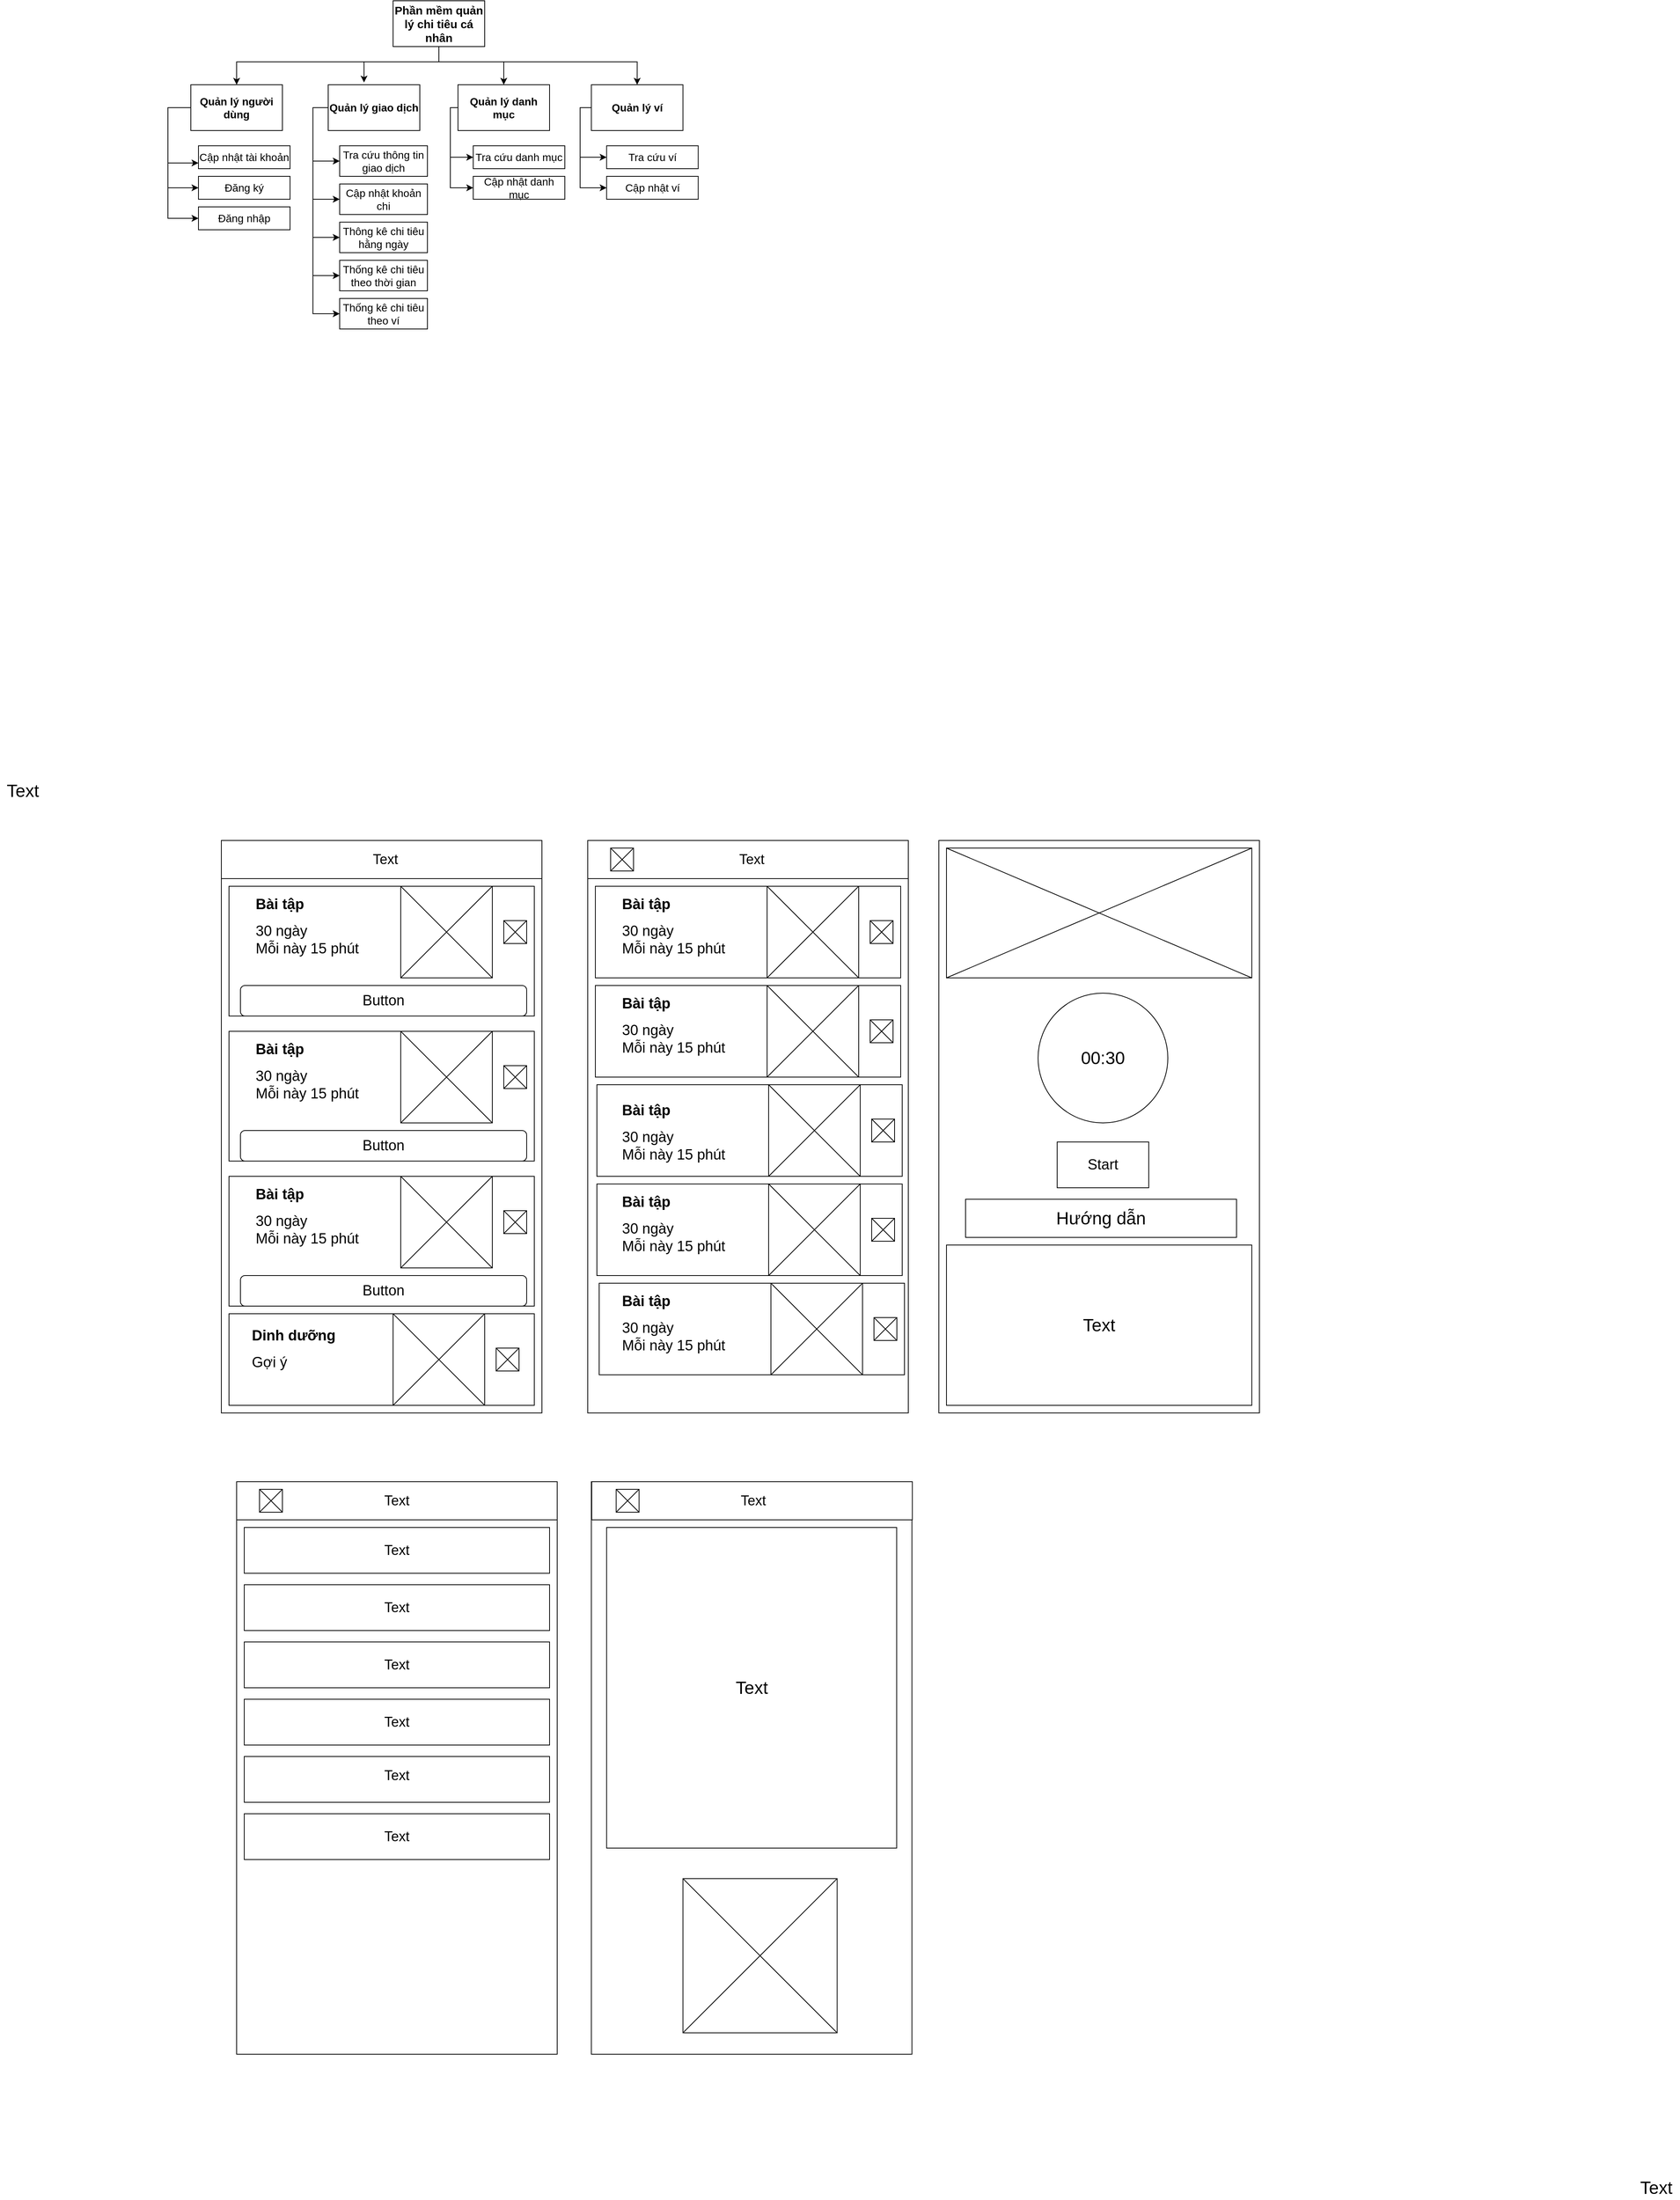 <mxfile version="17.2.4" type="device"><diagram id="yZ_tfCyjGc-lddw6htJc" name="Page-1"><mxGraphModel dx="1632" dy="1647" grid="1" gridSize="10" guides="1" tooltips="1" connect="1" arrows="1" fold="1" page="1" pageScale="1" pageWidth="850" pageHeight="1100" math="0" shadow="0"><root><mxCell id="0"/><mxCell id="1" parent="0"/><mxCell id="Lrq0rqrSYBqQj-hiAq4w-29" value="" style="rounded=0;whiteSpace=wrap;html=1;fontSize=19;" parent="1" vertex="1"><mxGeometry x="150" y="70" width="260" height="240" as="geometry"/></mxCell><mxCell id="Lrq0rqrSYBqQj-hiAq4w-1" value="" style="rounded=0;whiteSpace=wrap;html=1;" parent="1" vertex="1"><mxGeometry x="130" y="10" width="420" height="750" as="geometry"/></mxCell><mxCell id="Lrq0rqrSYBqQj-hiAq4w-30" value="" style="rounded=0;whiteSpace=wrap;html=1;fontSize=19;" parent="1" vertex="1"><mxGeometry x="140" y="70" width="400" height="170" as="geometry"/></mxCell><mxCell id="Lrq0rqrSYBqQj-hiAq4w-3" value="" style="rounded=0;whiteSpace=wrap;html=1;" parent="1" vertex="1"><mxGeometry x="130" y="10" width="420" height="50" as="geometry"/></mxCell><mxCell id="Lrq0rqrSYBqQj-hiAq4w-4" value="Text" style="text;html=1;strokeColor=none;fillColor=none;align=center;verticalAlign=middle;whiteSpace=wrap;rounded=0;fontSize=18;" parent="1" vertex="1"><mxGeometry x="300" y="20" width="90" height="30" as="geometry"/></mxCell><mxCell id="Lrq0rqrSYBqQj-hiAq4w-5" value="" style="whiteSpace=wrap;html=1;aspect=fixed;fontSize=18;" parent="1" vertex="1"><mxGeometry x="365" y="70" width="120" height="120" as="geometry"/></mxCell><mxCell id="Lrq0rqrSYBqQj-hiAq4w-6" value="" style="endArrow=none;html=1;rounded=0;fontSize=18;entryX=0;entryY=0;entryDx=0;entryDy=0;exitX=1;exitY=1;exitDx=0;exitDy=0;" parent="1" source="Lrq0rqrSYBqQj-hiAq4w-5" target="Lrq0rqrSYBqQj-hiAq4w-5" edge="1"><mxGeometry width="50" height="50" relative="1" as="geometry"><mxPoint x="310" y="370" as="sourcePoint"/><mxPoint x="360" y="320" as="targetPoint"/></mxGeometry></mxCell><mxCell id="Lrq0rqrSYBqQj-hiAq4w-7" value="" style="endArrow=none;html=1;rounded=0;fontSize=18;entryX=1;entryY=0;entryDx=0;entryDy=0;exitX=0;exitY=1;exitDx=0;exitDy=0;" parent="1" source="Lrq0rqrSYBqQj-hiAq4w-5" target="Lrq0rqrSYBqQj-hiAq4w-5" edge="1"><mxGeometry width="50" height="50" relative="1" as="geometry"><mxPoint x="310" y="370" as="sourcePoint"/><mxPoint x="360" y="320" as="targetPoint"/></mxGeometry></mxCell><mxCell id="Lrq0rqrSYBqQj-hiAq4w-8" value="" style="whiteSpace=wrap;html=1;aspect=fixed;fontSize=18;" parent="1" vertex="1"><mxGeometry x="500" y="115" width="30" height="30" as="geometry"/></mxCell><mxCell id="Lrq0rqrSYBqQj-hiAq4w-9" value="" style="endArrow=none;html=1;rounded=0;fontSize=18;entryX=0;entryY=0;entryDx=0;entryDy=0;exitX=1;exitY=1;exitDx=0;exitDy=0;" parent="1" source="Lrq0rqrSYBqQj-hiAq4w-8" target="Lrq0rqrSYBqQj-hiAq4w-8" edge="1"><mxGeometry width="50" height="50" relative="1" as="geometry"><mxPoint x="310" y="370" as="sourcePoint"/><mxPoint x="360" y="320" as="targetPoint"/></mxGeometry></mxCell><mxCell id="Lrq0rqrSYBqQj-hiAq4w-10" value="" style="endArrow=none;html=1;rounded=0;fontSize=18;entryX=1;entryY=0;entryDx=0;entryDy=0;exitX=0;exitY=1;exitDx=0;exitDy=0;" parent="1" source="Lrq0rqrSYBqQj-hiAq4w-8" target="Lrq0rqrSYBqQj-hiAq4w-8" edge="1"><mxGeometry width="50" height="50" relative="1" as="geometry"><mxPoint x="520" y="140" as="sourcePoint"/><mxPoint x="360" y="320" as="targetPoint"/></mxGeometry></mxCell><mxCell id="Lrq0rqrSYBqQj-hiAq4w-11" value="&lt;h1 style=&quot;font-size: 19px;&quot;&gt;&lt;span style=&quot;font-size: 19px;&quot;&gt;Bài tập&lt;/span&gt;&lt;/h1&gt;&lt;div style=&quot;font-size: 19px;&quot;&gt;&lt;font style=&quot;font-size: 19px;&quot;&gt;30 ngày&lt;/font&gt;&lt;/div&gt;&lt;div style=&quot;font-size: 19px;&quot;&gt;&lt;font style=&quot;font-size: 19px;&quot;&gt;Mỗi này 15 phút&lt;/font&gt;&lt;/div&gt;" style="text;html=1;strokeColor=none;fillColor=none;spacing=5;spacingTop=-20;whiteSpace=wrap;overflow=hidden;rounded=0;fontSize=19;" parent="1" vertex="1"><mxGeometry x="170" y="80" width="350" height="140" as="geometry"/></mxCell><mxCell id="Lrq0rqrSYBqQj-hiAq4w-28" value="Button" style="rounded=1;whiteSpace=wrap;html=1;fontSize=19;" parent="1" vertex="1"><mxGeometry x="155" y="200" width="375" height="40" as="geometry"/></mxCell><mxCell id="Lrq0rqrSYBqQj-hiAq4w-31" value="" style="rounded=0;whiteSpace=wrap;html=1;fontSize=19;" parent="1" vertex="1"><mxGeometry x="140" y="260" width="400" height="170" as="geometry"/></mxCell><mxCell id="Lrq0rqrSYBqQj-hiAq4w-32" value="" style="whiteSpace=wrap;html=1;aspect=fixed;fontSize=18;" parent="1" vertex="1"><mxGeometry x="365" y="260" width="120" height="120" as="geometry"/></mxCell><mxCell id="Lrq0rqrSYBqQj-hiAq4w-33" value="" style="endArrow=none;html=1;rounded=0;fontSize=18;entryX=0;entryY=0;entryDx=0;entryDy=0;exitX=1;exitY=1;exitDx=0;exitDy=0;" parent="1" source="Lrq0rqrSYBqQj-hiAq4w-32" target="Lrq0rqrSYBqQj-hiAq4w-32" edge="1"><mxGeometry width="50" height="50" relative="1" as="geometry"><mxPoint x="310" y="560" as="sourcePoint"/><mxPoint x="360" y="510" as="targetPoint"/></mxGeometry></mxCell><mxCell id="Lrq0rqrSYBqQj-hiAq4w-34" value="" style="endArrow=none;html=1;rounded=0;fontSize=18;entryX=1;entryY=0;entryDx=0;entryDy=0;exitX=0;exitY=1;exitDx=0;exitDy=0;" parent="1" source="Lrq0rqrSYBqQj-hiAq4w-32" target="Lrq0rqrSYBqQj-hiAq4w-32" edge="1"><mxGeometry width="50" height="50" relative="1" as="geometry"><mxPoint x="310" y="560" as="sourcePoint"/><mxPoint x="360" y="510" as="targetPoint"/></mxGeometry></mxCell><mxCell id="Lrq0rqrSYBqQj-hiAq4w-35" value="" style="whiteSpace=wrap;html=1;aspect=fixed;fontSize=18;" parent="1" vertex="1"><mxGeometry x="500" y="305" width="30" height="30" as="geometry"/></mxCell><mxCell id="Lrq0rqrSYBqQj-hiAq4w-36" value="" style="endArrow=none;html=1;rounded=0;fontSize=18;entryX=0;entryY=0;entryDx=0;entryDy=0;exitX=1;exitY=1;exitDx=0;exitDy=0;" parent="1" source="Lrq0rqrSYBqQj-hiAq4w-35" target="Lrq0rqrSYBqQj-hiAq4w-35" edge="1"><mxGeometry width="50" height="50" relative="1" as="geometry"><mxPoint x="310" y="560" as="sourcePoint"/><mxPoint x="360" y="510" as="targetPoint"/></mxGeometry></mxCell><mxCell id="Lrq0rqrSYBqQj-hiAq4w-37" value="" style="endArrow=none;html=1;rounded=0;fontSize=18;entryX=1;entryY=0;entryDx=0;entryDy=0;exitX=0;exitY=1;exitDx=0;exitDy=0;" parent="1" source="Lrq0rqrSYBqQj-hiAq4w-35" target="Lrq0rqrSYBqQj-hiAq4w-35" edge="1"><mxGeometry width="50" height="50" relative="1" as="geometry"><mxPoint x="520" y="330" as="sourcePoint"/><mxPoint x="360" y="510" as="targetPoint"/></mxGeometry></mxCell><mxCell id="Lrq0rqrSYBqQj-hiAq4w-38" value="&lt;h1 style=&quot;font-size: 19px;&quot;&gt;&lt;span style=&quot;font-size: 19px;&quot;&gt;Bài tập&lt;/span&gt;&lt;/h1&gt;&lt;div style=&quot;font-size: 19px;&quot;&gt;&lt;font style=&quot;font-size: 19px;&quot;&gt;30 ngày&lt;/font&gt;&lt;/div&gt;&lt;div style=&quot;font-size: 19px;&quot;&gt;&lt;font style=&quot;font-size: 19px;&quot;&gt;Mỗi này 15 phút&lt;/font&gt;&lt;/div&gt;" style="text;html=1;strokeColor=none;fillColor=none;spacing=5;spacingTop=-20;whiteSpace=wrap;overflow=hidden;rounded=0;fontSize=19;" parent="1" vertex="1"><mxGeometry x="170" y="270" width="350" height="140" as="geometry"/></mxCell><mxCell id="Lrq0rqrSYBqQj-hiAq4w-39" value="Button" style="rounded=1;whiteSpace=wrap;html=1;fontSize=19;" parent="1" vertex="1"><mxGeometry x="155" y="390" width="375" height="40" as="geometry"/></mxCell><mxCell id="Lrq0rqrSYBqQj-hiAq4w-49" value="" style="rounded=0;whiteSpace=wrap;html=1;fontSize=19;" parent="1" vertex="1"><mxGeometry x="140" y="450" width="400" height="170" as="geometry"/></mxCell><mxCell id="Lrq0rqrSYBqQj-hiAq4w-50" value="" style="whiteSpace=wrap;html=1;aspect=fixed;fontSize=18;" parent="1" vertex="1"><mxGeometry x="365" y="450" width="120" height="120" as="geometry"/></mxCell><mxCell id="Lrq0rqrSYBqQj-hiAq4w-51" value="" style="endArrow=none;html=1;rounded=0;fontSize=18;entryX=0;entryY=0;entryDx=0;entryDy=0;exitX=1;exitY=1;exitDx=0;exitDy=0;" parent="1" source="Lrq0rqrSYBqQj-hiAq4w-50" target="Lrq0rqrSYBqQj-hiAq4w-50" edge="1"><mxGeometry width="50" height="50" relative="1" as="geometry"><mxPoint x="310" y="750" as="sourcePoint"/><mxPoint x="360" y="700" as="targetPoint"/></mxGeometry></mxCell><mxCell id="Lrq0rqrSYBqQj-hiAq4w-52" value="" style="endArrow=none;html=1;rounded=0;fontSize=18;entryX=1;entryY=0;entryDx=0;entryDy=0;exitX=0;exitY=1;exitDx=0;exitDy=0;" parent="1" source="Lrq0rqrSYBqQj-hiAq4w-50" target="Lrq0rqrSYBqQj-hiAq4w-50" edge="1"><mxGeometry width="50" height="50" relative="1" as="geometry"><mxPoint x="310" y="750" as="sourcePoint"/><mxPoint x="360" y="700" as="targetPoint"/></mxGeometry></mxCell><mxCell id="Lrq0rqrSYBqQj-hiAq4w-53" value="" style="whiteSpace=wrap;html=1;aspect=fixed;fontSize=18;" parent="1" vertex="1"><mxGeometry x="500" y="495" width="30" height="30" as="geometry"/></mxCell><mxCell id="Lrq0rqrSYBqQj-hiAq4w-54" value="" style="endArrow=none;html=1;rounded=0;fontSize=18;entryX=0;entryY=0;entryDx=0;entryDy=0;exitX=1;exitY=1;exitDx=0;exitDy=0;" parent="1" source="Lrq0rqrSYBqQj-hiAq4w-53" target="Lrq0rqrSYBqQj-hiAq4w-53" edge="1"><mxGeometry width="50" height="50" relative="1" as="geometry"><mxPoint x="310" y="750" as="sourcePoint"/><mxPoint x="360" y="700" as="targetPoint"/></mxGeometry></mxCell><mxCell id="Lrq0rqrSYBqQj-hiAq4w-55" value="" style="endArrow=none;html=1;rounded=0;fontSize=18;entryX=1;entryY=0;entryDx=0;entryDy=0;exitX=0;exitY=1;exitDx=0;exitDy=0;" parent="1" source="Lrq0rqrSYBqQj-hiAq4w-53" target="Lrq0rqrSYBqQj-hiAq4w-53" edge="1"><mxGeometry width="50" height="50" relative="1" as="geometry"><mxPoint x="520" y="520" as="sourcePoint"/><mxPoint x="360" y="700" as="targetPoint"/></mxGeometry></mxCell><mxCell id="Lrq0rqrSYBqQj-hiAq4w-56" value="&lt;h1 style=&quot;font-size: 19px;&quot;&gt;&lt;span style=&quot;font-size: 19px;&quot;&gt;Bài tập&lt;/span&gt;&lt;/h1&gt;&lt;div style=&quot;font-size: 19px;&quot;&gt;&lt;font style=&quot;font-size: 19px;&quot;&gt;30 ngày&lt;/font&gt;&lt;/div&gt;&lt;div style=&quot;font-size: 19px;&quot;&gt;&lt;font style=&quot;font-size: 19px;&quot;&gt;Mỗi này 15 phút&lt;/font&gt;&lt;/div&gt;" style="text;html=1;strokeColor=none;fillColor=none;spacing=5;spacingTop=-20;whiteSpace=wrap;overflow=hidden;rounded=0;fontSize=19;" parent="1" vertex="1"><mxGeometry x="170" y="460" width="160" height="140" as="geometry"/></mxCell><mxCell id="Lrq0rqrSYBqQj-hiAq4w-57" value="Button" style="rounded=1;whiteSpace=wrap;html=1;fontSize=19;" parent="1" vertex="1"><mxGeometry x="155" y="580" width="375" height="40" as="geometry"/></mxCell><mxCell id="Lrq0rqrSYBqQj-hiAq4w-59" value="" style="rounded=0;whiteSpace=wrap;html=1;fontSize=19;" parent="1" vertex="1"><mxGeometry x="140" y="630" width="400" height="120" as="geometry"/></mxCell><mxCell id="Lrq0rqrSYBqQj-hiAq4w-60" value="&lt;h1 style=&quot;font-size: 19px&quot;&gt;&lt;span style=&quot;font-size: 19px&quot;&gt;Dinh dưỡng&lt;/span&gt;&lt;/h1&gt;&lt;div style=&quot;font-size: 19px&quot;&gt;Gợi ý&lt;/div&gt;" style="text;html=1;strokeColor=none;fillColor=none;spacing=5;spacingTop=-20;whiteSpace=wrap;overflow=hidden;rounded=0;fontSize=19;" parent="1" vertex="1"><mxGeometry x="165" y="645" width="135" height="140" as="geometry"/></mxCell><mxCell id="Lrq0rqrSYBqQj-hiAq4w-63" value="" style="whiteSpace=wrap;html=1;aspect=fixed;fontSize=18;" parent="1" vertex="1"><mxGeometry x="355" y="630" width="120" height="120" as="geometry"/></mxCell><mxCell id="Lrq0rqrSYBqQj-hiAq4w-64" value="" style="endArrow=none;html=1;rounded=0;fontSize=18;entryX=0;entryY=0;entryDx=0;entryDy=0;exitX=1;exitY=1;exitDx=0;exitDy=0;" parent="1" source="Lrq0rqrSYBqQj-hiAq4w-63" target="Lrq0rqrSYBqQj-hiAq4w-63" edge="1"><mxGeometry width="50" height="50" relative="1" as="geometry"><mxPoint x="300" y="930" as="sourcePoint"/><mxPoint x="350" y="880" as="targetPoint"/></mxGeometry></mxCell><mxCell id="Lrq0rqrSYBqQj-hiAq4w-65" value="" style="endArrow=none;html=1;rounded=0;fontSize=18;entryX=1;entryY=0;entryDx=0;entryDy=0;exitX=0;exitY=1;exitDx=0;exitDy=0;" parent="1" source="Lrq0rqrSYBqQj-hiAq4w-63" target="Lrq0rqrSYBqQj-hiAq4w-63" edge="1"><mxGeometry width="50" height="50" relative="1" as="geometry"><mxPoint x="300" y="930" as="sourcePoint"/><mxPoint x="350" y="880" as="targetPoint"/></mxGeometry></mxCell><mxCell id="Lrq0rqrSYBqQj-hiAq4w-66" value="" style="whiteSpace=wrap;html=1;aspect=fixed;fontSize=18;" parent="1" vertex="1"><mxGeometry x="490" y="675" width="30" height="30" as="geometry"/></mxCell><mxCell id="Lrq0rqrSYBqQj-hiAq4w-67" value="" style="endArrow=none;html=1;rounded=0;fontSize=18;entryX=0;entryY=0;entryDx=0;entryDy=0;exitX=1;exitY=1;exitDx=0;exitDy=0;" parent="1" source="Lrq0rqrSYBqQj-hiAq4w-66" target="Lrq0rqrSYBqQj-hiAq4w-66" edge="1"><mxGeometry width="50" height="50" relative="1" as="geometry"><mxPoint x="300" y="930" as="sourcePoint"/><mxPoint x="350" y="880" as="targetPoint"/></mxGeometry></mxCell><mxCell id="Lrq0rqrSYBqQj-hiAq4w-68" value="" style="endArrow=none;html=1;rounded=0;fontSize=18;entryX=1;entryY=0;entryDx=0;entryDy=0;exitX=0;exitY=1;exitDx=0;exitDy=0;" parent="1" source="Lrq0rqrSYBqQj-hiAq4w-66" target="Lrq0rqrSYBqQj-hiAq4w-66" edge="1"><mxGeometry width="50" height="50" relative="1" as="geometry"><mxPoint x="510" y="700" as="sourcePoint"/><mxPoint x="350" y="880" as="targetPoint"/></mxGeometry></mxCell><mxCell id="Lrq0rqrSYBqQj-hiAq4w-69" value="" style="rounded=0;whiteSpace=wrap;html=1;fontSize=19;" parent="1" vertex="1"><mxGeometry x="630" y="70" width="260" height="240" as="geometry"/></mxCell><mxCell id="Lrq0rqrSYBqQj-hiAq4w-70" value="" style="rounded=0;whiteSpace=wrap;html=1;" parent="1" vertex="1"><mxGeometry x="610" y="10" width="420" height="750" as="geometry"/></mxCell><mxCell id="Lrq0rqrSYBqQj-hiAq4w-71" value="" style="rounded=0;whiteSpace=wrap;html=1;fontSize=19;" parent="1" vertex="1"><mxGeometry x="620" y="70" width="400" height="120" as="geometry"/></mxCell><mxCell id="Lrq0rqrSYBqQj-hiAq4w-72" value="" style="rounded=0;whiteSpace=wrap;html=1;" parent="1" vertex="1"><mxGeometry x="610" y="10" width="420" height="50" as="geometry"/></mxCell><mxCell id="Lrq0rqrSYBqQj-hiAq4w-73" value="Text" style="text;html=1;strokeColor=none;fillColor=none;align=center;verticalAlign=middle;whiteSpace=wrap;rounded=0;fontSize=18;" parent="1" vertex="1"><mxGeometry x="780" y="20" width="90" height="30" as="geometry"/></mxCell><mxCell id="Lrq0rqrSYBqQj-hiAq4w-74" value="" style="whiteSpace=wrap;html=1;aspect=fixed;fontSize=18;" parent="1" vertex="1"><mxGeometry x="845" y="70" width="120" height="120" as="geometry"/></mxCell><mxCell id="Lrq0rqrSYBqQj-hiAq4w-75" value="" style="endArrow=none;html=1;rounded=0;fontSize=18;entryX=0;entryY=0;entryDx=0;entryDy=0;exitX=1;exitY=1;exitDx=0;exitDy=0;" parent="1" source="Lrq0rqrSYBqQj-hiAq4w-74" target="Lrq0rqrSYBqQj-hiAq4w-74" edge="1"><mxGeometry width="50" height="50" relative="1" as="geometry"><mxPoint x="790" y="370" as="sourcePoint"/><mxPoint x="840" y="320" as="targetPoint"/></mxGeometry></mxCell><mxCell id="Lrq0rqrSYBqQj-hiAq4w-76" value="" style="endArrow=none;html=1;rounded=0;fontSize=18;entryX=1;entryY=0;entryDx=0;entryDy=0;exitX=0;exitY=1;exitDx=0;exitDy=0;" parent="1" source="Lrq0rqrSYBqQj-hiAq4w-74" target="Lrq0rqrSYBqQj-hiAq4w-74" edge="1"><mxGeometry width="50" height="50" relative="1" as="geometry"><mxPoint x="790" y="370" as="sourcePoint"/><mxPoint x="840" y="320" as="targetPoint"/></mxGeometry></mxCell><mxCell id="Lrq0rqrSYBqQj-hiAq4w-77" value="" style="whiteSpace=wrap;html=1;aspect=fixed;fontSize=18;" parent="1" vertex="1"><mxGeometry x="980" y="115" width="30" height="30" as="geometry"/></mxCell><mxCell id="Lrq0rqrSYBqQj-hiAq4w-78" value="" style="endArrow=none;html=1;rounded=0;fontSize=18;entryX=0;entryY=0;entryDx=0;entryDy=0;exitX=1;exitY=1;exitDx=0;exitDy=0;" parent="1" source="Lrq0rqrSYBqQj-hiAq4w-77" target="Lrq0rqrSYBqQj-hiAq4w-77" edge="1"><mxGeometry width="50" height="50" relative="1" as="geometry"><mxPoint x="790" y="370" as="sourcePoint"/><mxPoint x="840" y="320" as="targetPoint"/></mxGeometry></mxCell><mxCell id="Lrq0rqrSYBqQj-hiAq4w-80" value="&lt;h1 style=&quot;font-size: 19px;&quot;&gt;&lt;span style=&quot;font-size: 19px;&quot;&gt;Bài tập&lt;/span&gt;&lt;/h1&gt;&lt;div style=&quot;font-size: 19px;&quot;&gt;&lt;font style=&quot;font-size: 19px;&quot;&gt;30 ngày&lt;/font&gt;&lt;/div&gt;&lt;div style=&quot;font-size: 19px;&quot;&gt;&lt;font style=&quot;font-size: 19px;&quot;&gt;Mỗi này 15 phút&lt;/font&gt;&lt;/div&gt;" style="text;html=1;strokeColor=none;fillColor=none;spacing=5;spacingTop=-20;whiteSpace=wrap;overflow=hidden;rounded=0;fontSize=19;" parent="1" vertex="1"><mxGeometry x="650" y="80" width="160" height="140" as="geometry"/></mxCell><mxCell id="Lrq0rqrSYBqQj-hiAq4w-108" value="" style="rounded=0;whiteSpace=wrap;html=1;fontSize=19;" parent="1" vertex="1"><mxGeometry x="620" y="200" width="400" height="120" as="geometry"/></mxCell><mxCell id="Lrq0rqrSYBqQj-hiAq4w-109" value="" style="whiteSpace=wrap;html=1;aspect=fixed;fontSize=18;" parent="1" vertex="1"><mxGeometry x="845" y="200" width="120" height="120" as="geometry"/></mxCell><mxCell id="Lrq0rqrSYBqQj-hiAq4w-110" value="" style="endArrow=none;html=1;rounded=0;fontSize=18;entryX=0;entryY=0;entryDx=0;entryDy=0;exitX=1;exitY=1;exitDx=0;exitDy=0;" parent="1" source="Lrq0rqrSYBqQj-hiAq4w-109" target="Lrq0rqrSYBqQj-hiAq4w-109" edge="1"><mxGeometry width="50" height="50" relative="1" as="geometry"><mxPoint x="790" y="500" as="sourcePoint"/><mxPoint x="840" y="450" as="targetPoint"/></mxGeometry></mxCell><mxCell id="Lrq0rqrSYBqQj-hiAq4w-111" value="" style="endArrow=none;html=1;rounded=0;fontSize=18;entryX=1;entryY=0;entryDx=0;entryDy=0;exitX=0;exitY=1;exitDx=0;exitDy=0;" parent="1" source="Lrq0rqrSYBqQj-hiAq4w-109" target="Lrq0rqrSYBqQj-hiAq4w-109" edge="1"><mxGeometry width="50" height="50" relative="1" as="geometry"><mxPoint x="790" y="500" as="sourcePoint"/><mxPoint x="840" y="450" as="targetPoint"/></mxGeometry></mxCell><mxCell id="Lrq0rqrSYBqQj-hiAq4w-112" value="" style="whiteSpace=wrap;html=1;aspect=fixed;fontSize=18;" parent="1" vertex="1"><mxGeometry x="980" y="245" width="30" height="30" as="geometry"/></mxCell><mxCell id="Lrq0rqrSYBqQj-hiAq4w-113" value="" style="endArrow=none;html=1;rounded=0;fontSize=18;entryX=0;entryY=0;entryDx=0;entryDy=0;exitX=1;exitY=1;exitDx=0;exitDy=0;" parent="1" source="Lrq0rqrSYBqQj-hiAq4w-112" target="Lrq0rqrSYBqQj-hiAq4w-112" edge="1"><mxGeometry width="50" height="50" relative="1" as="geometry"><mxPoint x="790" y="500" as="sourcePoint"/><mxPoint x="840" y="450" as="targetPoint"/></mxGeometry></mxCell><mxCell id="Lrq0rqrSYBqQj-hiAq4w-114" value="" style="endArrow=none;html=1;rounded=0;fontSize=18;entryX=1;entryY=0;entryDx=0;entryDy=0;exitX=0;exitY=1;exitDx=0;exitDy=0;" parent="1" source="Lrq0rqrSYBqQj-hiAq4w-112" target="Lrq0rqrSYBqQj-hiAq4w-112" edge="1"><mxGeometry width="50" height="50" relative="1" as="geometry"><mxPoint x="1000" y="270" as="sourcePoint"/><mxPoint x="840" y="450" as="targetPoint"/></mxGeometry></mxCell><mxCell id="Lrq0rqrSYBqQj-hiAq4w-115" value="" style="rounded=0;whiteSpace=wrap;html=1;fontSize=19;" parent="1" vertex="1"><mxGeometry x="622" y="330" width="400" height="120" as="geometry"/></mxCell><mxCell id="Lrq0rqrSYBqQj-hiAq4w-116" value="" style="whiteSpace=wrap;html=1;aspect=fixed;fontSize=18;" parent="1" vertex="1"><mxGeometry x="847" y="330" width="120" height="120" as="geometry"/></mxCell><mxCell id="Lrq0rqrSYBqQj-hiAq4w-117" value="" style="endArrow=none;html=1;rounded=0;fontSize=18;entryX=0;entryY=0;entryDx=0;entryDy=0;exitX=1;exitY=1;exitDx=0;exitDy=0;" parent="1" source="Lrq0rqrSYBqQj-hiAq4w-116" target="Lrq0rqrSYBqQj-hiAq4w-116" edge="1"><mxGeometry width="50" height="50" relative="1" as="geometry"><mxPoint x="792" y="630" as="sourcePoint"/><mxPoint x="842" y="580" as="targetPoint"/></mxGeometry></mxCell><mxCell id="Lrq0rqrSYBqQj-hiAq4w-118" value="" style="endArrow=none;html=1;rounded=0;fontSize=18;entryX=1;entryY=0;entryDx=0;entryDy=0;exitX=0;exitY=1;exitDx=0;exitDy=0;" parent="1" source="Lrq0rqrSYBqQj-hiAq4w-116" target="Lrq0rqrSYBqQj-hiAq4w-116" edge="1"><mxGeometry width="50" height="50" relative="1" as="geometry"><mxPoint x="792" y="630" as="sourcePoint"/><mxPoint x="842" y="580" as="targetPoint"/></mxGeometry></mxCell><mxCell id="Lrq0rqrSYBqQj-hiAq4w-119" value="" style="whiteSpace=wrap;html=1;aspect=fixed;fontSize=18;" parent="1" vertex="1"><mxGeometry x="982" y="375" width="30" height="30" as="geometry"/></mxCell><mxCell id="Lrq0rqrSYBqQj-hiAq4w-120" value="" style="endArrow=none;html=1;rounded=0;fontSize=18;entryX=0;entryY=0;entryDx=0;entryDy=0;exitX=1;exitY=1;exitDx=0;exitDy=0;" parent="1" source="Lrq0rqrSYBqQj-hiAq4w-119" target="Lrq0rqrSYBqQj-hiAq4w-119" edge="1"><mxGeometry width="50" height="50" relative="1" as="geometry"><mxPoint x="792" y="630" as="sourcePoint"/><mxPoint x="842" y="580" as="targetPoint"/></mxGeometry></mxCell><mxCell id="Lrq0rqrSYBqQj-hiAq4w-121" value="" style="endArrow=none;html=1;rounded=0;fontSize=18;entryX=1;entryY=0;entryDx=0;entryDy=0;exitX=0;exitY=1;exitDx=0;exitDy=0;" parent="1" source="Lrq0rqrSYBqQj-hiAq4w-119" target="Lrq0rqrSYBqQj-hiAq4w-119" edge="1"><mxGeometry width="50" height="50" relative="1" as="geometry"><mxPoint x="1002" y="400" as="sourcePoint"/><mxPoint x="842" y="580" as="targetPoint"/></mxGeometry></mxCell><mxCell id="Lrq0rqrSYBqQj-hiAq4w-122" value="" style="rounded=0;whiteSpace=wrap;html=1;fontSize=19;" parent="1" vertex="1"><mxGeometry x="622" y="460" width="400" height="120" as="geometry"/></mxCell><mxCell id="Lrq0rqrSYBqQj-hiAq4w-123" value="" style="whiteSpace=wrap;html=1;aspect=fixed;fontSize=18;" parent="1" vertex="1"><mxGeometry x="847" y="460" width="120" height="120" as="geometry"/></mxCell><mxCell id="Lrq0rqrSYBqQj-hiAq4w-124" value="" style="endArrow=none;html=1;rounded=0;fontSize=18;entryX=0;entryY=0;entryDx=0;entryDy=0;exitX=1;exitY=1;exitDx=0;exitDy=0;" parent="1" source="Lrq0rqrSYBqQj-hiAq4w-123" target="Lrq0rqrSYBqQj-hiAq4w-123" edge="1"><mxGeometry width="50" height="50" relative="1" as="geometry"><mxPoint x="792" y="760" as="sourcePoint"/><mxPoint x="842" y="710" as="targetPoint"/></mxGeometry></mxCell><mxCell id="Lrq0rqrSYBqQj-hiAq4w-125" value="" style="endArrow=none;html=1;rounded=0;fontSize=18;entryX=1;entryY=0;entryDx=0;entryDy=0;exitX=0;exitY=1;exitDx=0;exitDy=0;" parent="1" source="Lrq0rqrSYBqQj-hiAq4w-123" target="Lrq0rqrSYBqQj-hiAq4w-123" edge="1"><mxGeometry width="50" height="50" relative="1" as="geometry"><mxPoint x="792" y="760" as="sourcePoint"/><mxPoint x="842" y="710" as="targetPoint"/></mxGeometry></mxCell><mxCell id="Lrq0rqrSYBqQj-hiAq4w-126" value="" style="whiteSpace=wrap;html=1;aspect=fixed;fontSize=18;" parent="1" vertex="1"><mxGeometry x="982" y="505" width="30" height="30" as="geometry"/></mxCell><mxCell id="Lrq0rqrSYBqQj-hiAq4w-127" value="" style="endArrow=none;html=1;rounded=0;fontSize=18;entryX=0;entryY=0;entryDx=0;entryDy=0;exitX=1;exitY=1;exitDx=0;exitDy=0;" parent="1" source="Lrq0rqrSYBqQj-hiAq4w-126" target="Lrq0rqrSYBqQj-hiAq4w-126" edge="1"><mxGeometry width="50" height="50" relative="1" as="geometry"><mxPoint x="792" y="760" as="sourcePoint"/><mxPoint x="842" y="710" as="targetPoint"/></mxGeometry></mxCell><mxCell id="Lrq0rqrSYBqQj-hiAq4w-128" value="" style="endArrow=none;html=1;rounded=0;fontSize=18;entryX=1;entryY=0;entryDx=0;entryDy=0;exitX=0;exitY=1;exitDx=0;exitDy=0;" parent="1" source="Lrq0rqrSYBqQj-hiAq4w-126" target="Lrq0rqrSYBqQj-hiAq4w-126" edge="1"><mxGeometry width="50" height="50" relative="1" as="geometry"><mxPoint x="1002" y="530" as="sourcePoint"/><mxPoint x="842" y="710" as="targetPoint"/></mxGeometry></mxCell><mxCell id="Lrq0rqrSYBqQj-hiAq4w-129" value="" style="rounded=0;whiteSpace=wrap;html=1;fontSize=19;" parent="1" vertex="1"><mxGeometry x="622" y="460" width="400" height="120" as="geometry"/></mxCell><mxCell id="Lrq0rqrSYBqQj-hiAq4w-130" value="" style="whiteSpace=wrap;html=1;aspect=fixed;fontSize=18;" parent="1" vertex="1"><mxGeometry x="847" y="460" width="120" height="120" as="geometry"/></mxCell><mxCell id="Lrq0rqrSYBqQj-hiAq4w-131" value="" style="endArrow=none;html=1;rounded=0;fontSize=18;entryX=0;entryY=0;entryDx=0;entryDy=0;exitX=1;exitY=1;exitDx=0;exitDy=0;" parent="1" source="Lrq0rqrSYBqQj-hiAq4w-130" target="Lrq0rqrSYBqQj-hiAq4w-130" edge="1"><mxGeometry width="50" height="50" relative="1" as="geometry"><mxPoint x="792" y="760" as="sourcePoint"/><mxPoint x="842" y="710" as="targetPoint"/></mxGeometry></mxCell><mxCell id="Lrq0rqrSYBqQj-hiAq4w-132" value="" style="endArrow=none;html=1;rounded=0;fontSize=18;entryX=1;entryY=0;entryDx=0;entryDy=0;exitX=0;exitY=1;exitDx=0;exitDy=0;" parent="1" source="Lrq0rqrSYBqQj-hiAq4w-130" target="Lrq0rqrSYBqQj-hiAq4w-130" edge="1"><mxGeometry width="50" height="50" relative="1" as="geometry"><mxPoint x="792" y="760" as="sourcePoint"/><mxPoint x="842" y="710" as="targetPoint"/></mxGeometry></mxCell><mxCell id="Lrq0rqrSYBqQj-hiAq4w-133" value="" style="whiteSpace=wrap;html=1;aspect=fixed;fontSize=18;" parent="1" vertex="1"><mxGeometry x="982" y="505" width="30" height="30" as="geometry"/></mxCell><mxCell id="Lrq0rqrSYBqQj-hiAq4w-134" value="" style="endArrow=none;html=1;rounded=0;fontSize=18;entryX=0;entryY=0;entryDx=0;entryDy=0;exitX=1;exitY=1;exitDx=0;exitDy=0;" parent="1" source="Lrq0rqrSYBqQj-hiAq4w-133" target="Lrq0rqrSYBqQj-hiAq4w-133" edge="1"><mxGeometry width="50" height="50" relative="1" as="geometry"><mxPoint x="792" y="760" as="sourcePoint"/><mxPoint x="842" y="710" as="targetPoint"/></mxGeometry></mxCell><mxCell id="Lrq0rqrSYBqQj-hiAq4w-135" value="" style="endArrow=none;html=1;rounded=0;fontSize=18;entryX=1;entryY=0;entryDx=0;entryDy=0;exitX=0;exitY=1;exitDx=0;exitDy=0;" parent="1" source="Lrq0rqrSYBqQj-hiAq4w-133" target="Lrq0rqrSYBqQj-hiAq4w-133" edge="1"><mxGeometry width="50" height="50" relative="1" as="geometry"><mxPoint x="1002" y="530" as="sourcePoint"/><mxPoint x="842" y="710" as="targetPoint"/></mxGeometry></mxCell><mxCell id="Lrq0rqrSYBqQj-hiAq4w-157" value="" style="rounded=0;whiteSpace=wrap;html=1;fontSize=19;" parent="1" vertex="1"><mxGeometry x="625" y="590" width="400" height="120" as="geometry"/></mxCell><mxCell id="Lrq0rqrSYBqQj-hiAq4w-158" value="" style="whiteSpace=wrap;html=1;aspect=fixed;fontSize=18;" parent="1" vertex="1"><mxGeometry x="850" y="590" width="120" height="120" as="geometry"/></mxCell><mxCell id="Lrq0rqrSYBqQj-hiAq4w-159" value="" style="endArrow=none;html=1;rounded=0;fontSize=18;entryX=0;entryY=0;entryDx=0;entryDy=0;exitX=1;exitY=1;exitDx=0;exitDy=0;" parent="1" source="Lrq0rqrSYBqQj-hiAq4w-158" target="Lrq0rqrSYBqQj-hiAq4w-158" edge="1"><mxGeometry width="50" height="50" relative="1" as="geometry"><mxPoint x="795" y="890" as="sourcePoint"/><mxPoint x="845" y="840" as="targetPoint"/></mxGeometry></mxCell><mxCell id="Lrq0rqrSYBqQj-hiAq4w-160" value="" style="endArrow=none;html=1;rounded=0;fontSize=18;entryX=1;entryY=0;entryDx=0;entryDy=0;exitX=0;exitY=1;exitDx=0;exitDy=0;" parent="1" source="Lrq0rqrSYBqQj-hiAq4w-158" target="Lrq0rqrSYBqQj-hiAq4w-158" edge="1"><mxGeometry width="50" height="50" relative="1" as="geometry"><mxPoint x="795" y="890" as="sourcePoint"/><mxPoint x="845" y="840" as="targetPoint"/></mxGeometry></mxCell><mxCell id="Lrq0rqrSYBqQj-hiAq4w-161" value="" style="whiteSpace=wrap;html=1;aspect=fixed;fontSize=18;" parent="1" vertex="1"><mxGeometry x="985" y="635" width="30" height="30" as="geometry"/></mxCell><mxCell id="Lrq0rqrSYBqQj-hiAq4w-162" value="" style="endArrow=none;html=1;rounded=0;fontSize=18;entryX=0;entryY=0;entryDx=0;entryDy=0;exitX=1;exitY=1;exitDx=0;exitDy=0;" parent="1" source="Lrq0rqrSYBqQj-hiAq4w-161" target="Lrq0rqrSYBqQj-hiAq4w-161" edge="1"><mxGeometry width="50" height="50" relative="1" as="geometry"><mxPoint x="795" y="890" as="sourcePoint"/><mxPoint x="845" y="840" as="targetPoint"/></mxGeometry></mxCell><mxCell id="Lrq0rqrSYBqQj-hiAq4w-163" value="" style="endArrow=none;html=1;rounded=0;fontSize=18;entryX=1;entryY=0;entryDx=0;entryDy=0;exitX=0;exitY=1;exitDx=0;exitDy=0;" parent="1" source="Lrq0rqrSYBqQj-hiAq4w-161" target="Lrq0rqrSYBqQj-hiAq4w-161" edge="1"><mxGeometry width="50" height="50" relative="1" as="geometry"><mxPoint x="1005" y="660" as="sourcePoint"/><mxPoint x="845" y="840" as="targetPoint"/></mxGeometry></mxCell><mxCell id="Lrq0rqrSYBqQj-hiAq4w-164" value="" style="rounded=0;whiteSpace=wrap;html=1;fontSize=19;" parent="1" vertex="1"><mxGeometry x="625" y="590" width="400" height="120" as="geometry"/></mxCell><mxCell id="Lrq0rqrSYBqQj-hiAq4w-165" value="" style="whiteSpace=wrap;html=1;aspect=fixed;fontSize=18;" parent="1" vertex="1"><mxGeometry x="850" y="590" width="120" height="120" as="geometry"/></mxCell><mxCell id="Lrq0rqrSYBqQj-hiAq4w-166" value="" style="endArrow=none;html=1;rounded=0;fontSize=18;entryX=0;entryY=0;entryDx=0;entryDy=0;exitX=1;exitY=1;exitDx=0;exitDy=0;" parent="1" source="Lrq0rqrSYBqQj-hiAq4w-165" target="Lrq0rqrSYBqQj-hiAq4w-165" edge="1"><mxGeometry width="50" height="50" relative="1" as="geometry"><mxPoint x="795" y="890" as="sourcePoint"/><mxPoint x="845" y="840" as="targetPoint"/></mxGeometry></mxCell><mxCell id="Lrq0rqrSYBqQj-hiAq4w-167" value="" style="endArrow=none;html=1;rounded=0;fontSize=18;entryX=1;entryY=0;entryDx=0;entryDy=0;exitX=0;exitY=1;exitDx=0;exitDy=0;" parent="1" source="Lrq0rqrSYBqQj-hiAq4w-165" target="Lrq0rqrSYBqQj-hiAq4w-165" edge="1"><mxGeometry width="50" height="50" relative="1" as="geometry"><mxPoint x="795" y="890" as="sourcePoint"/><mxPoint x="845" y="840" as="targetPoint"/></mxGeometry></mxCell><mxCell id="Lrq0rqrSYBqQj-hiAq4w-168" value="" style="whiteSpace=wrap;html=1;aspect=fixed;fontSize=18;" parent="1" vertex="1"><mxGeometry x="985" y="635" width="30" height="30" as="geometry"/></mxCell><mxCell id="Lrq0rqrSYBqQj-hiAq4w-169" value="" style="endArrow=none;html=1;rounded=0;fontSize=18;entryX=0;entryY=0;entryDx=0;entryDy=0;exitX=1;exitY=1;exitDx=0;exitDy=0;" parent="1" source="Lrq0rqrSYBqQj-hiAq4w-168" target="Lrq0rqrSYBqQj-hiAq4w-168" edge="1"><mxGeometry width="50" height="50" relative="1" as="geometry"><mxPoint x="795" y="890" as="sourcePoint"/><mxPoint x="845" y="840" as="targetPoint"/></mxGeometry></mxCell><mxCell id="Lrq0rqrSYBqQj-hiAq4w-170" value="" style="endArrow=none;html=1;rounded=0;fontSize=18;entryX=1;entryY=0;entryDx=0;entryDy=0;exitX=0;exitY=1;exitDx=0;exitDy=0;" parent="1" source="Lrq0rqrSYBqQj-hiAq4w-168" target="Lrq0rqrSYBqQj-hiAq4w-168" edge="1"><mxGeometry width="50" height="50" relative="1" as="geometry"><mxPoint x="1005" y="660" as="sourcePoint"/><mxPoint x="845" y="840" as="targetPoint"/></mxGeometry></mxCell><mxCell id="Lrq0rqrSYBqQj-hiAq4w-171" value="&lt;h1 style=&quot;font-size: 19px;&quot;&gt;&lt;span style=&quot;font-size: 19px;&quot;&gt;Bài tập&lt;/span&gt;&lt;/h1&gt;&lt;div style=&quot;font-size: 19px;&quot;&gt;&lt;font style=&quot;font-size: 19px;&quot;&gt;30 ngày&lt;/font&gt;&lt;/div&gt;&lt;div style=&quot;font-size: 19px;&quot;&gt;&lt;font style=&quot;font-size: 19px;&quot;&gt;Mỗi này 15 phút&lt;/font&gt;&lt;/div&gt;" style="text;html=1;strokeColor=none;fillColor=none;spacing=5;spacingTop=-20;whiteSpace=wrap;overflow=hidden;rounded=0;fontSize=19;" parent="1" vertex="1"><mxGeometry x="650" y="210" width="160" height="140" as="geometry"/></mxCell><mxCell id="Lrq0rqrSYBqQj-hiAq4w-172" value="&lt;h1 style=&quot;font-size: 19px;&quot;&gt;&lt;span style=&quot;font-size: 19px;&quot;&gt;Bài tập&lt;/span&gt;&lt;/h1&gt;&lt;div style=&quot;font-size: 19px;&quot;&gt;&lt;font style=&quot;font-size: 19px;&quot;&gt;30 ngày&lt;/font&gt;&lt;/div&gt;&lt;div style=&quot;font-size: 19px;&quot;&gt;&lt;font style=&quot;font-size: 19px;&quot;&gt;Mỗi này 15 phút&lt;/font&gt;&lt;/div&gt;" style="text;html=1;strokeColor=none;fillColor=none;spacing=5;spacingTop=-20;whiteSpace=wrap;overflow=hidden;rounded=0;fontSize=19;" parent="1" vertex="1"><mxGeometry x="650" y="350" width="160" height="140" as="geometry"/></mxCell><mxCell id="Lrq0rqrSYBqQj-hiAq4w-173" value="&lt;h1 style=&quot;font-size: 19px;&quot;&gt;&lt;span style=&quot;font-size: 19px;&quot;&gt;Bài tập&lt;/span&gt;&lt;/h1&gt;&lt;div style=&quot;font-size: 19px;&quot;&gt;&lt;font style=&quot;font-size: 19px;&quot;&gt;30 ngày&lt;/font&gt;&lt;/div&gt;&lt;div style=&quot;font-size: 19px;&quot;&gt;&lt;font style=&quot;font-size: 19px;&quot;&gt;Mỗi này 15 phút&lt;/font&gt;&lt;/div&gt;" style="text;html=1;strokeColor=none;fillColor=none;spacing=5;spacingTop=-20;whiteSpace=wrap;overflow=hidden;rounded=0;fontSize=19;" parent="1" vertex="1"><mxGeometry x="650" y="470" width="160" height="140" as="geometry"/></mxCell><mxCell id="Lrq0rqrSYBqQj-hiAq4w-174" value="&lt;h1 style=&quot;font-size: 19px;&quot;&gt;&lt;span style=&quot;font-size: 19px;&quot;&gt;Bài tập&lt;/span&gt;&lt;/h1&gt;&lt;div style=&quot;font-size: 19px;&quot;&gt;&lt;font style=&quot;font-size: 19px;&quot;&gt;30 ngày&lt;/font&gt;&lt;/div&gt;&lt;div style=&quot;font-size: 19px;&quot;&gt;&lt;font style=&quot;font-size: 19px;&quot;&gt;Mỗi này 15 phút&lt;/font&gt;&lt;/div&gt;" style="text;html=1;strokeColor=none;fillColor=none;spacing=5;spacingTop=-20;whiteSpace=wrap;overflow=hidden;rounded=0;fontSize=19;" parent="1" vertex="1"><mxGeometry x="650" y="600" width="160" height="140" as="geometry"/></mxCell><mxCell id="Lrq0rqrSYBqQj-hiAq4w-176" value="" style="rounded=0;whiteSpace=wrap;html=1;" parent="1" vertex="1"><mxGeometry x="1070" y="10" width="420" height="750" as="geometry"/></mxCell><mxCell id="Lrq0rqrSYBqQj-hiAq4w-235" value="" style="rounded=0;whiteSpace=wrap;html=1;fontSize=19;" parent="1" vertex="1"><mxGeometry x="1080" y="20" width="400" height="170" as="geometry"/></mxCell><mxCell id="Lrq0rqrSYBqQj-hiAq4w-236" value="" style="endArrow=none;html=1;rounded=0;fontSize=19;entryX=0;entryY=0;entryDx=0;entryDy=0;exitX=1;exitY=1;exitDx=0;exitDy=0;" parent="1" source="Lrq0rqrSYBqQj-hiAq4w-235" target="Lrq0rqrSYBqQj-hiAq4w-235" edge="1"><mxGeometry width="50" height="50" relative="1" as="geometry"><mxPoint x="1040" y="440" as="sourcePoint"/><mxPoint x="1090" y="390" as="targetPoint"/></mxGeometry></mxCell><mxCell id="Lrq0rqrSYBqQj-hiAq4w-237" value="" style="endArrow=none;html=1;rounded=0;fontSize=19;entryX=1;entryY=0;entryDx=0;entryDy=0;exitX=0;exitY=1;exitDx=0;exitDy=0;" parent="1" source="Lrq0rqrSYBqQj-hiAq4w-235" target="Lrq0rqrSYBqQj-hiAq4w-235" edge="1"><mxGeometry width="50" height="50" relative="1" as="geometry"><mxPoint x="1040" y="440" as="sourcePoint"/><mxPoint x="1090" y="390" as="targetPoint"/></mxGeometry></mxCell><mxCell id="Lrq0rqrSYBqQj-hiAq4w-238" value="&lt;font style=&quot;font-size: 23px&quot;&gt;00:30&lt;/font&gt;" style="ellipse;whiteSpace=wrap;html=1;aspect=fixed;fontSize=19;" parent="1" vertex="1"><mxGeometry x="1200" y="210" width="170" height="170" as="geometry"/></mxCell><mxCell id="Lrq0rqrSYBqQj-hiAq4w-239" value="Start" style="rounded=0;whiteSpace=wrap;html=1;fontSize=19;" parent="1" vertex="1"><mxGeometry x="1225" y="405" width="120" height="60" as="geometry"/></mxCell><mxCell id="Lrq0rqrSYBqQj-hiAq4w-240" value="Text" style="rounded=0;whiteSpace=wrap;html=1;fontSize=23;" parent="1" vertex="1"><mxGeometry x="1080" y="540" width="400" height="210" as="geometry"/></mxCell><mxCell id="Lrq0rqrSYBqQj-hiAq4w-241" value="Hướng dẫn" style="rounded=0;whiteSpace=wrap;html=1;fontSize=23;" parent="1" vertex="1"><mxGeometry x="1105" y="480" width="355" height="50" as="geometry"/></mxCell><mxCell id="Lrq0rqrSYBqQj-hiAq4w-243" value="Text" style="text;html=1;strokeColor=none;fillColor=none;align=center;verticalAlign=middle;whiteSpace=wrap;rounded=0;fontSize=23;" parent="1" vertex="1"><mxGeometry x="-160" y="-70" width="60" height="30" as="geometry"/></mxCell><mxCell id="Lrq0rqrSYBqQj-hiAq4w-244" value="Text" style="text;html=1;strokeColor=none;fillColor=none;align=center;verticalAlign=middle;whiteSpace=wrap;rounded=0;fontSize=23;" parent="1" vertex="1"><mxGeometry x="1980" y="1760" width="60" height="30" as="geometry"/></mxCell><mxCell id="Lrq0rqrSYBqQj-hiAq4w-245" value="" style="rounded=0;whiteSpace=wrap;html=1;" parent="1" vertex="1"><mxGeometry x="150" y="850" width="420" height="750" as="geometry"/></mxCell><mxCell id="Lrq0rqrSYBqQj-hiAq4w-246" value="" style="rounded=0;whiteSpace=wrap;html=1;" parent="1" vertex="1"><mxGeometry x="150" y="850" width="420" height="50" as="geometry"/></mxCell><mxCell id="Lrq0rqrSYBqQj-hiAq4w-247" value="Text" style="text;html=1;strokeColor=none;fillColor=none;align=center;verticalAlign=middle;whiteSpace=wrap;rounded=0;fontSize=18;" parent="1" vertex="1"><mxGeometry x="315" y="860" width="90" height="30" as="geometry"/></mxCell><mxCell id="Lrq0rqrSYBqQj-hiAq4w-254" value="" style="endArrow=none;html=1;rounded=0;fontSize=23;exitX=0;exitY=1;exitDx=0;exitDy=0;entryX=1;entryY=0;entryDx=0;entryDy=0;" parent="1" source="Lrq0rqrSYBqQj-hiAq4w-77" target="Lrq0rqrSYBqQj-hiAq4w-77" edge="1"><mxGeometry width="50" height="50" relative="1" as="geometry"><mxPoint x="1090" y="240" as="sourcePoint"/><mxPoint x="1050" y="110" as="targetPoint"/></mxGeometry></mxCell><mxCell id="Lrq0rqrSYBqQj-hiAq4w-256" value="" style="whiteSpace=wrap;html=1;aspect=fixed;fontSize=18;" parent="1" vertex="1"><mxGeometry x="640" y="20" width="30" height="30" as="geometry"/></mxCell><mxCell id="Lrq0rqrSYBqQj-hiAq4w-257" value="" style="endArrow=none;html=1;rounded=0;fontSize=18;entryX=0;entryY=0;entryDx=0;entryDy=0;exitX=1;exitY=1;exitDx=0;exitDy=0;" parent="1" source="Lrq0rqrSYBqQj-hiAq4w-256" target="Lrq0rqrSYBqQj-hiAq4w-256" edge="1"><mxGeometry width="50" height="50" relative="1" as="geometry"><mxPoint x="450" y="275" as="sourcePoint"/><mxPoint x="500" y="225" as="targetPoint"/></mxGeometry></mxCell><mxCell id="Lrq0rqrSYBqQj-hiAq4w-258" value="" style="endArrow=none;html=1;rounded=0;fontSize=23;exitX=0;exitY=1;exitDx=0;exitDy=0;entryX=1;entryY=0;entryDx=0;entryDy=0;" parent="1" source="Lrq0rqrSYBqQj-hiAq4w-256" target="Lrq0rqrSYBqQj-hiAq4w-256" edge="1"><mxGeometry width="50" height="50" relative="1" as="geometry"><mxPoint x="750" y="145" as="sourcePoint"/><mxPoint x="710" y="15" as="targetPoint"/></mxGeometry></mxCell><mxCell id="Lrq0rqrSYBqQj-hiAq4w-259" value="" style="whiteSpace=wrap;html=1;aspect=fixed;fontSize=18;" parent="1" vertex="1"><mxGeometry x="180" y="860" width="30" height="30" as="geometry"/></mxCell><mxCell id="Lrq0rqrSYBqQj-hiAq4w-260" value="" style="endArrow=none;html=1;rounded=0;fontSize=18;entryX=0;entryY=0;entryDx=0;entryDy=0;exitX=1;exitY=1;exitDx=0;exitDy=0;" parent="1" source="Lrq0rqrSYBqQj-hiAq4w-259" target="Lrq0rqrSYBqQj-hiAq4w-259" edge="1"><mxGeometry width="50" height="50" relative="1" as="geometry"><mxPoint x="-10" y="1115" as="sourcePoint"/><mxPoint x="40" y="1065" as="targetPoint"/></mxGeometry></mxCell><mxCell id="Lrq0rqrSYBqQj-hiAq4w-261" value="" style="endArrow=none;html=1;rounded=0;fontSize=23;exitX=0;exitY=1;exitDx=0;exitDy=0;entryX=1;entryY=0;entryDx=0;entryDy=0;" parent="1" source="Lrq0rqrSYBqQj-hiAq4w-259" target="Lrq0rqrSYBqQj-hiAq4w-259" edge="1"><mxGeometry width="50" height="50" relative="1" as="geometry"><mxPoint x="290" y="985" as="sourcePoint"/><mxPoint x="250" y="855" as="targetPoint"/></mxGeometry></mxCell><mxCell id="Lrq0rqrSYBqQj-hiAq4w-262" value="" style="rounded=0;whiteSpace=wrap;html=1;fontSize=23;" parent="1" vertex="1"><mxGeometry x="160" y="910" width="400" height="60" as="geometry"/></mxCell><mxCell id="Lrq0rqrSYBqQj-hiAq4w-263" value="" style="rounded=0;whiteSpace=wrap;html=1;fontSize=23;" parent="1" vertex="1"><mxGeometry x="160" y="985" width="400" height="60" as="geometry"/></mxCell><mxCell id="Lrq0rqrSYBqQj-hiAq4w-264" value="" style="rounded=0;whiteSpace=wrap;html=1;fontSize=23;" parent="1" vertex="1"><mxGeometry x="160" y="1060" width="400" height="60" as="geometry"/></mxCell><mxCell id="Lrq0rqrSYBqQj-hiAq4w-265" value="" style="rounded=0;whiteSpace=wrap;html=1;fontSize=23;" parent="1" vertex="1"><mxGeometry x="160" y="1285" width="400" height="60" as="geometry"/></mxCell><mxCell id="Lrq0rqrSYBqQj-hiAq4w-266" value="" style="rounded=0;whiteSpace=wrap;html=1;fontSize=23;" parent="1" vertex="1"><mxGeometry x="160" y="1210" width="400" height="60" as="geometry"/></mxCell><mxCell id="Lrq0rqrSYBqQj-hiAq4w-267" value="" style="rounded=0;whiteSpace=wrap;html=1;fontSize=23;" parent="1" vertex="1"><mxGeometry x="160" y="1135" width="400" height="60" as="geometry"/></mxCell><mxCell id="Lrq0rqrSYBqQj-hiAq4w-268" value="Text" style="text;html=1;strokeColor=none;fillColor=none;align=center;verticalAlign=middle;whiteSpace=wrap;rounded=0;fontSize=18;" parent="1" vertex="1"><mxGeometry x="315" y="925" width="90" height="30" as="geometry"/></mxCell><mxCell id="Lrq0rqrSYBqQj-hiAq4w-271" value="Text" style="text;html=1;strokeColor=none;fillColor=none;align=center;verticalAlign=middle;whiteSpace=wrap;rounded=0;fontSize=18;" parent="1" vertex="1"><mxGeometry x="315" y="1000" width="90" height="30" as="geometry"/></mxCell><mxCell id="Lrq0rqrSYBqQj-hiAq4w-272" value="Text" style="text;html=1;strokeColor=none;fillColor=none;align=center;verticalAlign=middle;whiteSpace=wrap;rounded=0;fontSize=18;" parent="1" vertex="1"><mxGeometry x="315" y="1075" width="90" height="30" as="geometry"/></mxCell><mxCell id="Lrq0rqrSYBqQj-hiAq4w-273" value="Text" style="text;html=1;strokeColor=none;fillColor=none;align=center;verticalAlign=middle;whiteSpace=wrap;rounded=0;fontSize=18;" parent="1" vertex="1"><mxGeometry x="315" y="1150" width="90" height="30" as="geometry"/></mxCell><mxCell id="Lrq0rqrSYBqQj-hiAq4w-274" value="Text" style="text;html=1;strokeColor=none;fillColor=none;align=center;verticalAlign=middle;whiteSpace=wrap;rounded=0;fontSize=18;" parent="1" vertex="1"><mxGeometry x="315" y="1220" width="90" height="30" as="geometry"/></mxCell><mxCell id="Lrq0rqrSYBqQj-hiAq4w-275" value="Text" style="text;html=1;strokeColor=none;fillColor=none;align=center;verticalAlign=middle;whiteSpace=wrap;rounded=0;fontSize=18;" parent="1" vertex="1"><mxGeometry x="315" y="1300" width="90" height="30" as="geometry"/></mxCell><mxCell id="Lrq0rqrSYBqQj-hiAq4w-276" value="" style="rounded=0;whiteSpace=wrap;html=1;" parent="1" vertex="1"><mxGeometry x="614.75" y="850" width="420" height="750" as="geometry"/></mxCell><mxCell id="Lrq0rqrSYBqQj-hiAq4w-277" value="" style="rounded=0;whiteSpace=wrap;html=1;" parent="1" vertex="1"><mxGeometry x="615.25" y="850" width="420" height="50" as="geometry"/></mxCell><mxCell id="Lrq0rqrSYBqQj-hiAq4w-278" value="Text" style="text;html=1;strokeColor=none;fillColor=none;align=center;verticalAlign=middle;whiteSpace=wrap;rounded=0;fontSize=18;" parent="1" vertex="1"><mxGeometry x="782.25" y="860" width="90" height="30" as="geometry"/></mxCell><mxCell id="Lrq0rqrSYBqQj-hiAq4w-279" value="" style="whiteSpace=wrap;html=1;aspect=fixed;fontSize=18;" parent="1" vertex="1"><mxGeometry x="647.25" y="860" width="30" height="30" as="geometry"/></mxCell><mxCell id="Lrq0rqrSYBqQj-hiAq4w-280" value="" style="endArrow=none;html=1;rounded=0;fontSize=18;entryX=0;entryY=0;entryDx=0;entryDy=0;exitX=1;exitY=1;exitDx=0;exitDy=0;" parent="1" source="Lrq0rqrSYBqQj-hiAq4w-279" target="Lrq0rqrSYBqQj-hiAq4w-279" edge="1"><mxGeometry width="50" height="50" relative="1" as="geometry"><mxPoint x="457.25" y="1115" as="sourcePoint"/><mxPoint x="507.25" y="1065" as="targetPoint"/></mxGeometry></mxCell><mxCell id="Lrq0rqrSYBqQj-hiAq4w-281" value="" style="endArrow=none;html=1;rounded=0;fontSize=23;exitX=0;exitY=1;exitDx=0;exitDy=0;entryX=1;entryY=0;entryDx=0;entryDy=0;" parent="1" source="Lrq0rqrSYBqQj-hiAq4w-279" target="Lrq0rqrSYBqQj-hiAq4w-279" edge="1"><mxGeometry width="50" height="50" relative="1" as="geometry"><mxPoint x="757.25" y="985" as="sourcePoint"/><mxPoint x="717.25" y="855" as="targetPoint"/></mxGeometry></mxCell><mxCell id="Lrq0rqrSYBqQj-hiAq4w-282" value="" style="whiteSpace=wrap;html=1;aspect=fixed;fontSize=23;" parent="1" vertex="1"><mxGeometry x="734.75" y="1370" width="202" height="202" as="geometry"/></mxCell><mxCell id="Lrq0rqrSYBqQj-hiAq4w-283" value="" style="endArrow=none;html=1;rounded=0;fontSize=23;exitX=0;exitY=0;exitDx=0;exitDy=0;entryX=1;entryY=1;entryDx=0;entryDy=0;" parent="1" source="Lrq0rqrSYBqQj-hiAq4w-282" target="Lrq0rqrSYBqQj-hiAq4w-282" edge="1"><mxGeometry width="50" height="50" relative="1" as="geometry"><mxPoint x="1124.75" y="1100" as="sourcePoint"/><mxPoint x="1174.75" y="1050" as="targetPoint"/></mxGeometry></mxCell><mxCell id="Lrq0rqrSYBqQj-hiAq4w-284" value="" style="endArrow=none;html=1;rounded=0;fontSize=23;exitX=0;exitY=1;exitDx=0;exitDy=0;entryX=1;entryY=0;entryDx=0;entryDy=0;" parent="1" source="Lrq0rqrSYBqQj-hiAq4w-282" target="Lrq0rqrSYBqQj-hiAq4w-282" edge="1"><mxGeometry width="50" height="50" relative="1" as="geometry"><mxPoint x="1124.75" y="1100" as="sourcePoint"/><mxPoint x="1174.75" y="1050" as="targetPoint"/></mxGeometry></mxCell><mxCell id="Lrq0rqrSYBqQj-hiAq4w-286" value="Text" style="rounded=0;whiteSpace=wrap;html=1;fontSize=23;" parent="1" vertex="1"><mxGeometry x="634.75" y="910" width="380" height="420" as="geometry"/></mxCell><mxCell id="m1D7sRWzVxowMTWDXzu1-22" style="edgeStyle=orthogonalEdgeStyle;rounded=0;orthogonalLoop=1;jettySize=auto;html=1;entryX=0;entryY=0.75;entryDx=0;entryDy=0;fontSize=14;" edge="1" parent="1" source="m1D7sRWzVxowMTWDXzu1-1" target="m1D7sRWzVxowMTWDXzu1-6"><mxGeometry relative="1" as="geometry"><Array as="points"><mxPoint x="60" y="-950"/><mxPoint x="60" y="-877"/></Array></mxGeometry></mxCell><mxCell id="m1D7sRWzVxowMTWDXzu1-23" style="edgeStyle=orthogonalEdgeStyle;rounded=0;orthogonalLoop=1;jettySize=auto;html=1;entryX=0;entryY=0.5;entryDx=0;entryDy=0;fontSize=14;" edge="1" parent="1" source="m1D7sRWzVxowMTWDXzu1-1" target="m1D7sRWzVxowMTWDXzu1-8"><mxGeometry relative="1" as="geometry"><Array as="points"><mxPoint x="60" y="-950"/><mxPoint x="60" y="-845"/></Array></mxGeometry></mxCell><mxCell id="m1D7sRWzVxowMTWDXzu1-24" style="edgeStyle=orthogonalEdgeStyle;rounded=0;orthogonalLoop=1;jettySize=auto;html=1;entryX=0;entryY=0.5;entryDx=0;entryDy=0;fontSize=14;" edge="1" parent="1" source="m1D7sRWzVxowMTWDXzu1-1" target="m1D7sRWzVxowMTWDXzu1-9"><mxGeometry relative="1" as="geometry"><Array as="points"><mxPoint x="60" y="-950"/><mxPoint x="60" y="-805"/></Array></mxGeometry></mxCell><mxCell id="m1D7sRWzVxowMTWDXzu1-1" value="Quản lý người dùng" style="rounded=0;whiteSpace=wrap;html=1;fontSize=14;fontStyle=1" vertex="1" parent="1"><mxGeometry x="90" y="-980" width="120" height="60" as="geometry"/></mxCell><mxCell id="m1D7sRWzVxowMTWDXzu1-38" style="edgeStyle=orthogonalEdgeStyle;rounded=0;orthogonalLoop=1;jettySize=auto;html=1;entryX=0;entryY=0.5;entryDx=0;entryDy=0;fontSize=14;" edge="1" parent="1" source="m1D7sRWzVxowMTWDXzu1-2" target="m1D7sRWzVxowMTWDXzu1-14"><mxGeometry relative="1" as="geometry"><Array as="points"><mxPoint x="250" y="-950"/><mxPoint x="250" y="-680"/></Array></mxGeometry></mxCell><mxCell id="m1D7sRWzVxowMTWDXzu1-39" style="edgeStyle=orthogonalEdgeStyle;rounded=0;orthogonalLoop=1;jettySize=auto;html=1;entryX=0;entryY=0.5;entryDx=0;entryDy=0;fontSize=14;" edge="1" parent="1" source="m1D7sRWzVxowMTWDXzu1-2" target="m1D7sRWzVxowMTWDXzu1-13"><mxGeometry relative="1" as="geometry"><Array as="points"><mxPoint x="250" y="-950"/><mxPoint x="250" y="-730"/></Array></mxGeometry></mxCell><mxCell id="m1D7sRWzVxowMTWDXzu1-40" style="edgeStyle=orthogonalEdgeStyle;rounded=0;orthogonalLoop=1;jettySize=auto;html=1;entryX=0;entryY=0.5;entryDx=0;entryDy=0;fontSize=14;" edge="1" parent="1" source="m1D7sRWzVxowMTWDXzu1-2" target="m1D7sRWzVxowMTWDXzu1-12"><mxGeometry relative="1" as="geometry"><Array as="points"><mxPoint x="250" y="-950"/><mxPoint x="250" y="-780"/></Array></mxGeometry></mxCell><mxCell id="m1D7sRWzVxowMTWDXzu1-41" style="edgeStyle=orthogonalEdgeStyle;rounded=0;orthogonalLoop=1;jettySize=auto;html=1;entryX=0;entryY=0.5;entryDx=0;entryDy=0;fontSize=14;" edge="1" parent="1" source="m1D7sRWzVxowMTWDXzu1-2" target="m1D7sRWzVxowMTWDXzu1-11"><mxGeometry relative="1" as="geometry"><Array as="points"><mxPoint x="250" y="-950"/><mxPoint x="250" y="-830"/></Array></mxGeometry></mxCell><mxCell id="m1D7sRWzVxowMTWDXzu1-43" style="edgeStyle=orthogonalEdgeStyle;rounded=0;orthogonalLoop=1;jettySize=auto;html=1;entryX=0;entryY=0.5;entryDx=0;entryDy=0;fontSize=14;" edge="1" parent="1" source="m1D7sRWzVxowMTWDXzu1-2" target="m1D7sRWzVxowMTWDXzu1-10"><mxGeometry relative="1" as="geometry"><Array as="points"><mxPoint x="250" y="-950"/><mxPoint x="250" y="-880"/></Array></mxGeometry></mxCell><mxCell id="m1D7sRWzVxowMTWDXzu1-2" value="Quản lý giao dịch" style="rounded=0;whiteSpace=wrap;html=1;fontSize=14;fontStyle=1" vertex="1" parent="1"><mxGeometry x="270" y="-980" width="120" height="60" as="geometry"/></mxCell><mxCell id="m1D7sRWzVxowMTWDXzu1-30" style="edgeStyle=orthogonalEdgeStyle;rounded=0;orthogonalLoop=1;jettySize=auto;html=1;entryX=0;entryY=0.5;entryDx=0;entryDy=0;fontSize=14;" edge="1" parent="1" source="m1D7sRWzVxowMTWDXzu1-3" target="m1D7sRWzVxowMTWDXzu1-16"><mxGeometry relative="1" as="geometry"><Array as="points"><mxPoint x="430" y="-950"/><mxPoint x="430" y="-885"/></Array></mxGeometry></mxCell><mxCell id="m1D7sRWzVxowMTWDXzu1-31" style="edgeStyle=orthogonalEdgeStyle;rounded=0;orthogonalLoop=1;jettySize=auto;html=1;entryX=0;entryY=0.5;entryDx=0;entryDy=0;fontSize=14;" edge="1" parent="1" source="m1D7sRWzVxowMTWDXzu1-3" target="m1D7sRWzVxowMTWDXzu1-17"><mxGeometry relative="1" as="geometry"><Array as="points"><mxPoint x="430" y="-950"/><mxPoint x="430" y="-845"/></Array></mxGeometry></mxCell><mxCell id="m1D7sRWzVxowMTWDXzu1-3" value="Quản lý danh mục" style="rounded=0;whiteSpace=wrap;html=1;fontSize=14;fontStyle=1" vertex="1" parent="1"><mxGeometry x="440" y="-980" width="120" height="60" as="geometry"/></mxCell><mxCell id="m1D7sRWzVxowMTWDXzu1-32" style="edgeStyle=orthogonalEdgeStyle;rounded=0;orthogonalLoop=1;jettySize=auto;html=1;entryX=0;entryY=0.5;entryDx=0;entryDy=0;fontSize=14;" edge="1" parent="1" source="m1D7sRWzVxowMTWDXzu1-4" target="m1D7sRWzVxowMTWDXzu1-21"><mxGeometry relative="1" as="geometry"><Array as="points"><mxPoint x="600" y="-950"/><mxPoint x="600" y="-885"/></Array></mxGeometry></mxCell><mxCell id="m1D7sRWzVxowMTWDXzu1-33" style="edgeStyle=orthogonalEdgeStyle;rounded=0;orthogonalLoop=1;jettySize=auto;html=1;entryX=0;entryY=0.5;entryDx=0;entryDy=0;fontSize=14;" edge="1" parent="1" source="m1D7sRWzVxowMTWDXzu1-4" target="m1D7sRWzVxowMTWDXzu1-18"><mxGeometry relative="1" as="geometry"><Array as="points"><mxPoint x="600" y="-950"/><mxPoint x="600" y="-845"/></Array></mxGeometry></mxCell><mxCell id="m1D7sRWzVxowMTWDXzu1-4" value="Quản lý ví" style="rounded=0;whiteSpace=wrap;html=1;fontSize=14;fontStyle=1" vertex="1" parent="1"><mxGeometry x="614.75" y="-980" width="120" height="60" as="geometry"/></mxCell><mxCell id="m1D7sRWzVxowMTWDXzu1-34" style="edgeStyle=orthogonalEdgeStyle;rounded=0;orthogonalLoop=1;jettySize=auto;html=1;entryX=0.5;entryY=0;entryDx=0;entryDy=0;fontSize=14;" edge="1" parent="1" source="m1D7sRWzVxowMTWDXzu1-5" target="m1D7sRWzVxowMTWDXzu1-1"><mxGeometry relative="1" as="geometry"><Array as="points"><mxPoint x="415" y="-1010"/><mxPoint x="150" y="-1010"/></Array></mxGeometry></mxCell><mxCell id="m1D7sRWzVxowMTWDXzu1-35" style="edgeStyle=orthogonalEdgeStyle;rounded=0;orthogonalLoop=1;jettySize=auto;html=1;entryX=0.391;entryY=-0.049;entryDx=0;entryDy=0;entryPerimeter=0;fontSize=14;" edge="1" parent="1" source="m1D7sRWzVxowMTWDXzu1-5" target="m1D7sRWzVxowMTWDXzu1-2"><mxGeometry relative="1" as="geometry"><Array as="points"><mxPoint x="415" y="-1010"/><mxPoint x="317" y="-1010"/></Array></mxGeometry></mxCell><mxCell id="m1D7sRWzVxowMTWDXzu1-36" style="edgeStyle=orthogonalEdgeStyle;rounded=0;orthogonalLoop=1;jettySize=auto;html=1;entryX=0.5;entryY=0;entryDx=0;entryDy=0;fontSize=14;" edge="1" parent="1" source="m1D7sRWzVxowMTWDXzu1-5" target="m1D7sRWzVxowMTWDXzu1-3"><mxGeometry relative="1" as="geometry"><Array as="points"><mxPoint x="415" y="-1010"/><mxPoint x="500" y="-1010"/></Array></mxGeometry></mxCell><mxCell id="m1D7sRWzVxowMTWDXzu1-37" style="edgeStyle=orthogonalEdgeStyle;rounded=0;orthogonalLoop=1;jettySize=auto;html=1;entryX=0.5;entryY=0;entryDx=0;entryDy=0;fontSize=14;" edge="1" parent="1" source="m1D7sRWzVxowMTWDXzu1-5" target="m1D7sRWzVxowMTWDXzu1-4"><mxGeometry relative="1" as="geometry"><Array as="points"><mxPoint x="415" y="-1010"/><mxPoint x="675" y="-1010"/></Array></mxGeometry></mxCell><mxCell id="m1D7sRWzVxowMTWDXzu1-5" value="&lt;font style=&quot;font-size: 15px;&quot;&gt;Phần mềm quản lý chi tiêu cá nhân&lt;/font&gt;" style="rounded=0;whiteSpace=wrap;html=1;fontStyle=1;fontSize=15;" vertex="1" parent="1"><mxGeometry x="355" y="-1090" width="120" height="60" as="geometry"/></mxCell><mxCell id="m1D7sRWzVxowMTWDXzu1-6" value="Cập nhật tài khoản" style="rounded=0;whiteSpace=wrap;html=1;fontSize=14;" vertex="1" parent="1"><mxGeometry x="100" y="-900" width="120" height="30" as="geometry"/></mxCell><mxCell id="m1D7sRWzVxowMTWDXzu1-8" value="Đăng ký" style="rounded=0;whiteSpace=wrap;html=1;fontSize=14;" vertex="1" parent="1"><mxGeometry x="100" y="-860" width="120" height="30" as="geometry"/></mxCell><mxCell id="m1D7sRWzVxowMTWDXzu1-9" value="Đăng nhập" style="rounded=0;whiteSpace=wrap;html=1;fontSize=14;" vertex="1" parent="1"><mxGeometry x="100" y="-820" width="120" height="30" as="geometry"/></mxCell><mxCell id="m1D7sRWzVxowMTWDXzu1-10" value="Tra cứu thông tin giao dịch" style="rounded=0;whiteSpace=wrap;html=1;fontSize=14;" vertex="1" parent="1"><mxGeometry x="285" y="-900" width="115" height="40" as="geometry"/></mxCell><mxCell id="m1D7sRWzVxowMTWDXzu1-11" value="Cập nhật khoản chi" style="rounded=0;whiteSpace=wrap;html=1;fontSize=14;" vertex="1" parent="1"><mxGeometry x="285" y="-850" width="115" height="40" as="geometry"/></mxCell><mxCell id="m1D7sRWzVxowMTWDXzu1-12" value="Thông kê chi tiêu hằng ngày" style="rounded=0;whiteSpace=wrap;html=1;fontSize=14;" vertex="1" parent="1"><mxGeometry x="285" y="-800" width="115" height="40" as="geometry"/></mxCell><mxCell id="m1D7sRWzVxowMTWDXzu1-13" value="Thống kê chi tiêu theo thời gian" style="rounded=0;whiteSpace=wrap;html=1;fontSize=14;" vertex="1" parent="1"><mxGeometry x="285" y="-750" width="115" height="40" as="geometry"/></mxCell><mxCell id="m1D7sRWzVxowMTWDXzu1-14" value="Thống kê chi tiêu theo ví" style="rounded=0;whiteSpace=wrap;html=1;fontSize=14;" vertex="1" parent="1"><mxGeometry x="285" y="-700" width="115" height="40" as="geometry"/></mxCell><mxCell id="m1D7sRWzVxowMTWDXzu1-16" value="Tra cứu danh mục" style="rounded=0;whiteSpace=wrap;html=1;fontSize=14;" vertex="1" parent="1"><mxGeometry x="460" y="-900" width="120" height="30" as="geometry"/></mxCell><mxCell id="m1D7sRWzVxowMTWDXzu1-17" value="Cập nhật danh mục" style="rounded=0;whiteSpace=wrap;html=1;fontSize=14;" vertex="1" parent="1"><mxGeometry x="460" y="-860" width="120" height="30" as="geometry"/></mxCell><mxCell id="m1D7sRWzVxowMTWDXzu1-18" value="Cập nhật ví" style="rounded=0;whiteSpace=wrap;html=1;fontSize=14;" vertex="1" parent="1"><mxGeometry x="634.75" y="-860" width="120" height="30" as="geometry"/></mxCell><mxCell id="m1D7sRWzVxowMTWDXzu1-21" value="Tra cứu ví" style="rounded=0;whiteSpace=wrap;html=1;fontSize=14;" vertex="1" parent="1"><mxGeometry x="634.75" y="-900" width="120" height="30" as="geometry"/></mxCell></root></mxGraphModel></diagram></mxfile>